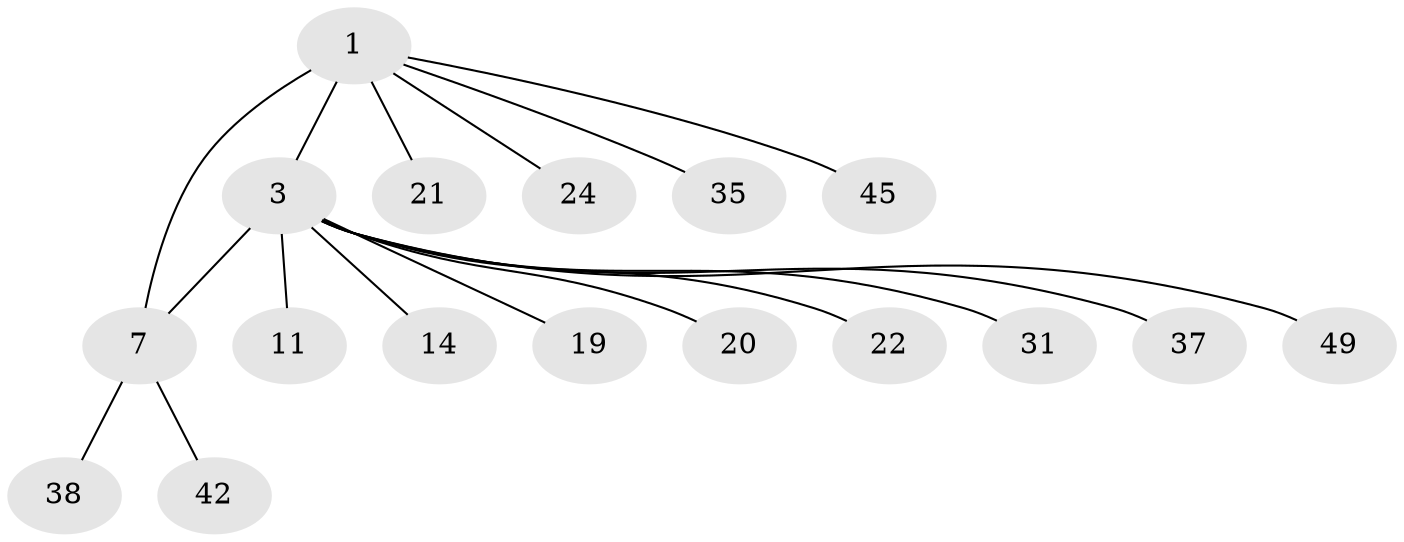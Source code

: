 // original degree distribution, {2: 0.20408163265306123, 7: 0.02040816326530612, 5: 0.061224489795918366, 4: 0.04081632653061224, 9: 0.02040816326530612, 6: 0.02040816326530612, 11: 0.02040816326530612, 3: 0.08163265306122448, 1: 0.5306122448979592}
// Generated by graph-tools (version 1.1) at 2025/19/03/04/25 18:19:45]
// undirected, 17 vertices, 17 edges
graph export_dot {
graph [start="1"]
  node [color=gray90,style=filled];
  1 [super="+2+16"];
  3 [super="+4+12+17+39+5"];
  7 [super="+10+8"];
  11 [super="+27"];
  14;
  19;
  20;
  21 [super="+23"];
  22;
  24 [super="+30"];
  31;
  35;
  37;
  38;
  42;
  45;
  49;
  1 -- 35;
  1 -- 7;
  1 -- 45;
  1 -- 3 [weight=3];
  1 -- 24;
  1 -- 21;
  3 -- 7 [weight=7];
  3 -- 20;
  3 -- 14;
  3 -- 37;
  3 -- 11;
  3 -- 49;
  3 -- 19;
  3 -- 22;
  3 -- 31;
  7 -- 38;
  7 -- 42;
}
